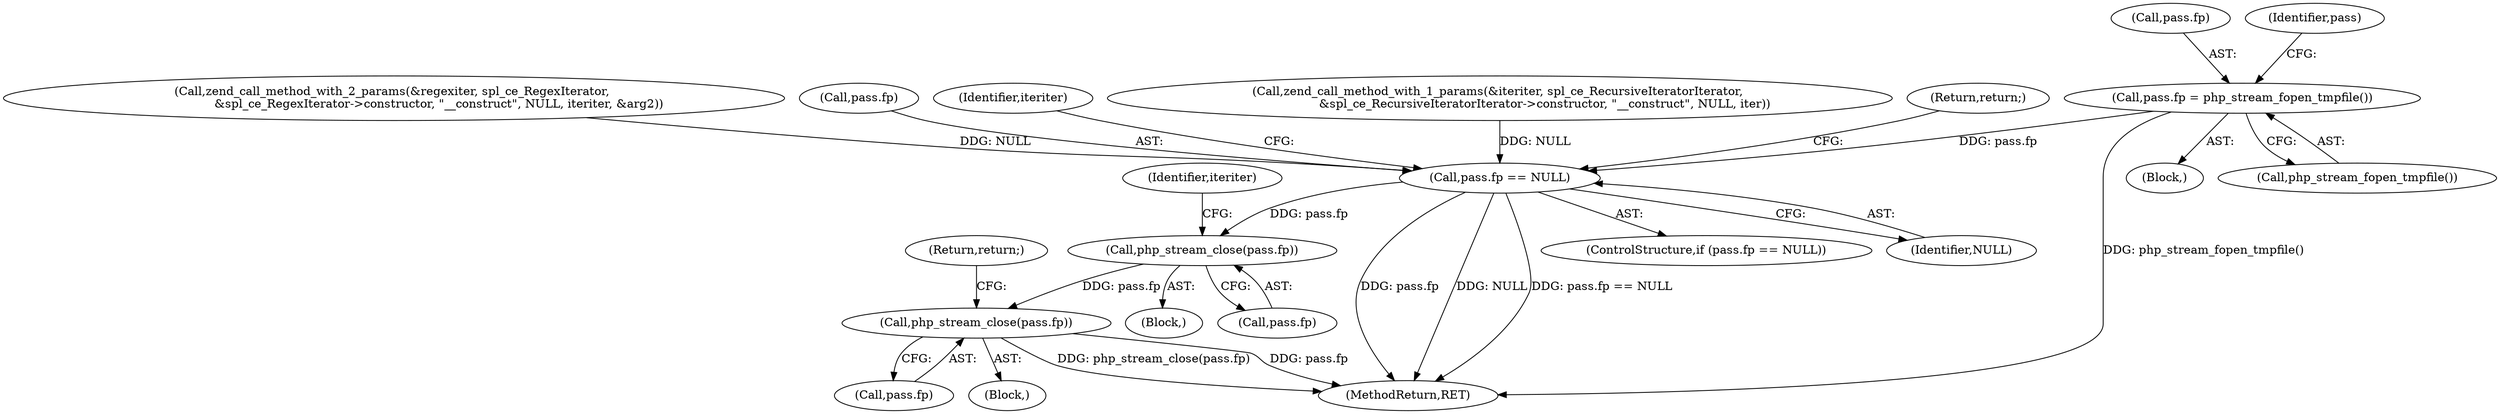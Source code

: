 digraph "0_php_bf58162ddf970f63502837f366930e44d6a992cf_3@API" {
"1000319" [label="(Call,pass.fp = php_stream_fopen_tmpfile())"];
"1000325" [label="(Call,pass.fp == NULL)"];
"1000343" [label="(Call,php_stream_close(pass.fp))"];
"1000357" [label="(Call,php_stream_close(pass.fp))"];
"1000389" [label="(MethodReturn,RET)"];
"1000269" [label="(Call,zend_call_method_with_2_params(&regexiter, spl_ce_RegexIterator, \n                        &spl_ce_RegexIterator->constructor, \"__construct\", NULL, iteriter, &arg2))"];
"1000103" [label="(Block,)"];
"1000343" [label="(Call,php_stream_close(pass.fp))"];
"1000357" [label="(Call,php_stream_close(pass.fp))"];
"1000325" [label="(Call,pass.fp == NULL)"];
"1000326" [label="(Call,pass.fp)"];
"1000324" [label="(ControlStructure,if (pass.fp == NULL))"];
"1000320" [label="(Call,pass.fp)"];
"1000336" [label="(Identifier,iteriter)"];
"1000333" [label="(Block,)"];
"1000358" [label="(Call,pass.fp)"];
"1000329" [label="(Identifier,NULL)"];
"1000327" [label="(Identifier,pass)"];
"1000319" [label="(Call,pass.fp = php_stream_fopen_tmpfile())"];
"1000212" [label="(Call,zend_call_method_with_1_params(&iteriter, spl_ce_RecursiveIteratorIterator, \n                        &spl_ce_RecursiveIteratorIterator->constructor, \"__construct\", NULL, iter))"];
"1000347" [label="(Block,)"];
"1000331" [label="(Return,return;)"];
"1000350" [label="(Identifier,iteriter)"];
"1000344" [label="(Call,pass.fp)"];
"1000361" [label="(Return,return;)"];
"1000323" [label="(Call,php_stream_fopen_tmpfile())"];
"1000319" -> "1000103"  [label="AST: "];
"1000319" -> "1000323"  [label="CFG: "];
"1000320" -> "1000319"  [label="AST: "];
"1000323" -> "1000319"  [label="AST: "];
"1000327" -> "1000319"  [label="CFG: "];
"1000319" -> "1000389"  [label="DDG: php_stream_fopen_tmpfile()"];
"1000319" -> "1000325"  [label="DDG: pass.fp"];
"1000325" -> "1000324"  [label="AST: "];
"1000325" -> "1000329"  [label="CFG: "];
"1000326" -> "1000325"  [label="AST: "];
"1000329" -> "1000325"  [label="AST: "];
"1000331" -> "1000325"  [label="CFG: "];
"1000336" -> "1000325"  [label="CFG: "];
"1000325" -> "1000389"  [label="DDG: pass.fp"];
"1000325" -> "1000389"  [label="DDG: NULL"];
"1000325" -> "1000389"  [label="DDG: pass.fp == NULL"];
"1000212" -> "1000325"  [label="DDG: NULL"];
"1000269" -> "1000325"  [label="DDG: NULL"];
"1000325" -> "1000343"  [label="DDG: pass.fp"];
"1000343" -> "1000333"  [label="AST: "];
"1000343" -> "1000344"  [label="CFG: "];
"1000344" -> "1000343"  [label="AST: "];
"1000350" -> "1000343"  [label="CFG: "];
"1000343" -> "1000357"  [label="DDG: pass.fp"];
"1000357" -> "1000347"  [label="AST: "];
"1000357" -> "1000358"  [label="CFG: "];
"1000358" -> "1000357"  [label="AST: "];
"1000361" -> "1000357"  [label="CFG: "];
"1000357" -> "1000389"  [label="DDG: php_stream_close(pass.fp)"];
"1000357" -> "1000389"  [label="DDG: pass.fp"];
}
